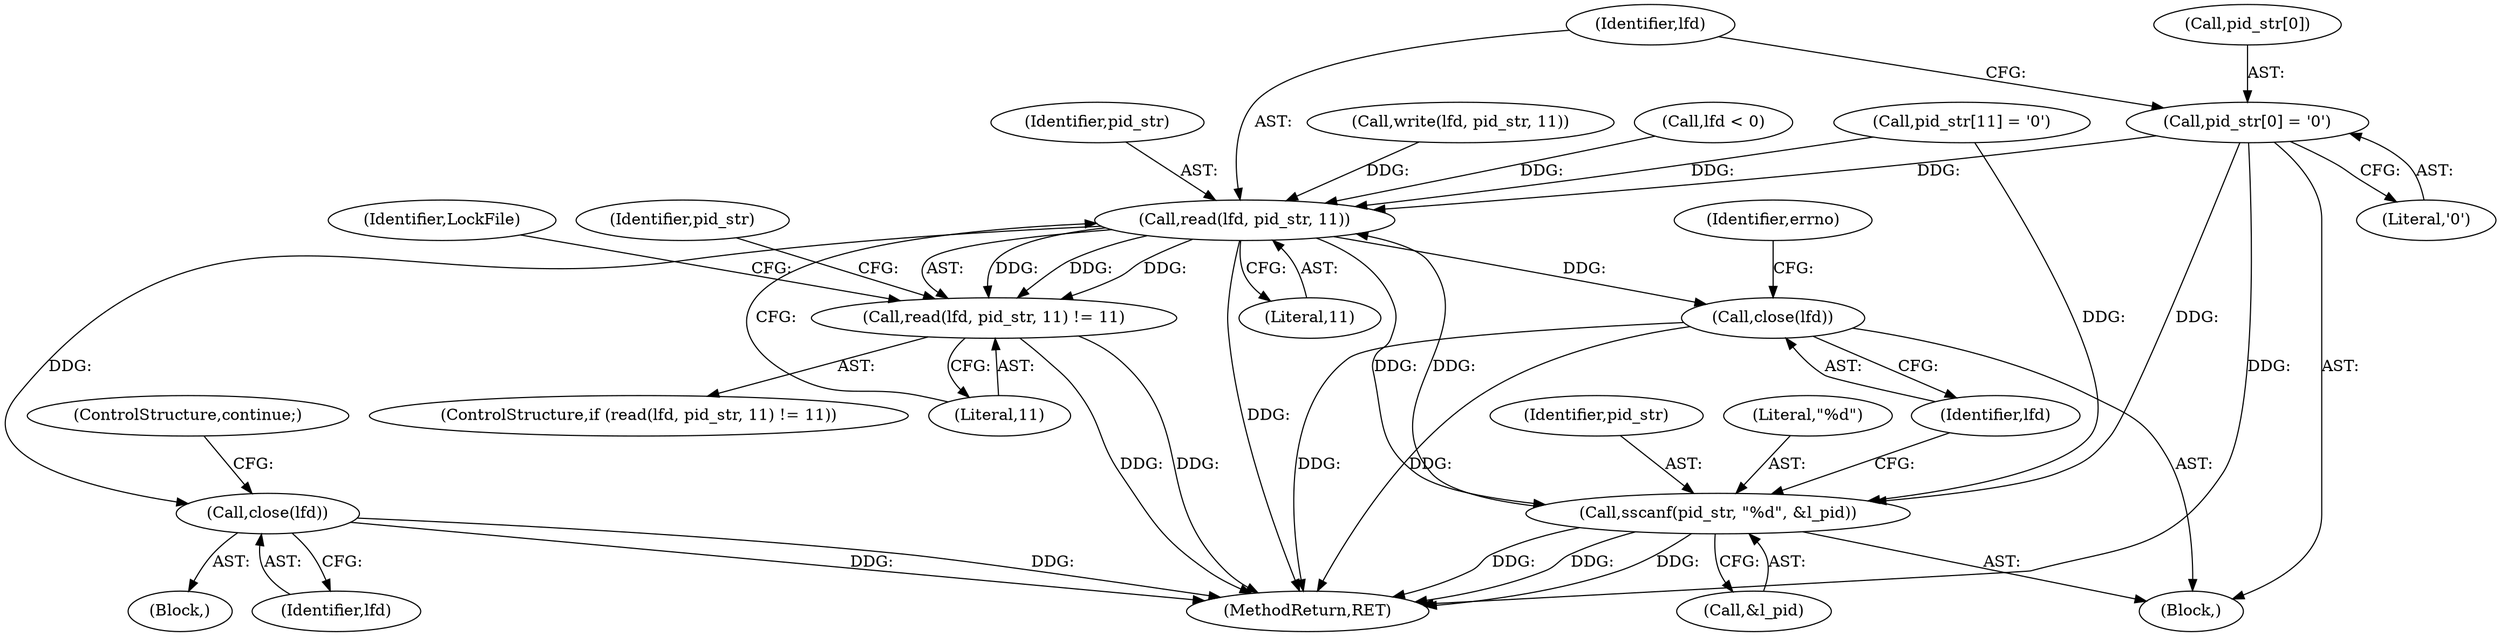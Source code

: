 digraph "0_xserver_6ba44b91e37622ef8c146d8f2ac92d708a18ed34@array" {
"1000309" [label="(Call,pid_str[0] = '\0')"];
"1000316" [label="(Call,read(lfd, pid_str, 11))"];
"1000315" [label="(Call,read(lfd, pid_str, 11) != 11)"];
"1000324" [label="(Call,close(lfd))"];
"1000332" [label="(Call,sscanf(pid_str, \"%d\", &l_pid))"];
"1000337" [label="(Call,close(lfd))"];
"1000333" [label="(Identifier,pid_str)"];
"1000316" [label="(Call,read(lfd, pid_str, 11))"];
"1000309" [label="(Call,pid_str[0] = '\0')"];
"1000315" [label="(Call,read(lfd, pid_str, 11) != 11)"];
"1000321" [label="(Block,)"];
"1000340" [label="(Identifier,errno)"];
"1000318" [label="(Identifier,pid_str)"];
"1000325" [label="(Identifier,lfd)"];
"1000320" [label="(Literal,11)"];
"1000327" [label="(Call,pid_str[11] = '\0')"];
"1000323" [label="(Identifier,LockFile)"];
"1000317" [label="(Identifier,lfd)"];
"1000313" [label="(Literal,'\0')"];
"1000324" [label="(Call,close(lfd))"];
"1000334" [label="(Literal,\"%d\")"];
"1000337" [label="(Call,close(lfd))"];
"1000335" [label="(Call,&l_pid)"];
"1000326" [label="(ControlStructure,continue;)"];
"1000329" [label="(Identifier,pid_str)"];
"1000392" [label="(MethodReturn,RET)"];
"1000291" [label="(Block,)"];
"1000319" [label="(Literal,11)"];
"1000310" [label="(Call,pid_str[0])"];
"1000332" [label="(Call,sscanf(pid_str, \"%d\", &l_pid))"];
"1000338" [label="(Identifier,lfd)"];
"1000251" [label="(Call,write(lfd, pid_str, 11))"];
"1000314" [label="(ControlStructure,if (read(lfd, pid_str, 11) != 11))"];
"1000300" [label="(Call,lfd < 0)"];
"1000309" -> "1000291"  [label="AST: "];
"1000309" -> "1000313"  [label="CFG: "];
"1000310" -> "1000309"  [label="AST: "];
"1000313" -> "1000309"  [label="AST: "];
"1000317" -> "1000309"  [label="CFG: "];
"1000309" -> "1000392"  [label="DDG: "];
"1000309" -> "1000316"  [label="DDG: "];
"1000309" -> "1000332"  [label="DDG: "];
"1000316" -> "1000315"  [label="AST: "];
"1000316" -> "1000319"  [label="CFG: "];
"1000317" -> "1000316"  [label="AST: "];
"1000318" -> "1000316"  [label="AST: "];
"1000319" -> "1000316"  [label="AST: "];
"1000320" -> "1000316"  [label="CFG: "];
"1000316" -> "1000392"  [label="DDG: "];
"1000316" -> "1000315"  [label="DDG: "];
"1000316" -> "1000315"  [label="DDG: "];
"1000316" -> "1000315"  [label="DDG: "];
"1000300" -> "1000316"  [label="DDG: "];
"1000332" -> "1000316"  [label="DDG: "];
"1000327" -> "1000316"  [label="DDG: "];
"1000251" -> "1000316"  [label="DDG: "];
"1000316" -> "1000324"  [label="DDG: "];
"1000316" -> "1000332"  [label="DDG: "];
"1000316" -> "1000337"  [label="DDG: "];
"1000315" -> "1000314"  [label="AST: "];
"1000315" -> "1000320"  [label="CFG: "];
"1000320" -> "1000315"  [label="AST: "];
"1000323" -> "1000315"  [label="CFG: "];
"1000329" -> "1000315"  [label="CFG: "];
"1000315" -> "1000392"  [label="DDG: "];
"1000315" -> "1000392"  [label="DDG: "];
"1000324" -> "1000321"  [label="AST: "];
"1000324" -> "1000325"  [label="CFG: "];
"1000325" -> "1000324"  [label="AST: "];
"1000326" -> "1000324"  [label="CFG: "];
"1000324" -> "1000392"  [label="DDG: "];
"1000324" -> "1000392"  [label="DDG: "];
"1000332" -> "1000291"  [label="AST: "];
"1000332" -> "1000335"  [label="CFG: "];
"1000333" -> "1000332"  [label="AST: "];
"1000334" -> "1000332"  [label="AST: "];
"1000335" -> "1000332"  [label="AST: "];
"1000338" -> "1000332"  [label="CFG: "];
"1000332" -> "1000392"  [label="DDG: "];
"1000332" -> "1000392"  [label="DDG: "];
"1000332" -> "1000392"  [label="DDG: "];
"1000327" -> "1000332"  [label="DDG: "];
"1000337" -> "1000291"  [label="AST: "];
"1000337" -> "1000338"  [label="CFG: "];
"1000338" -> "1000337"  [label="AST: "];
"1000340" -> "1000337"  [label="CFG: "];
"1000337" -> "1000392"  [label="DDG: "];
"1000337" -> "1000392"  [label="DDG: "];
}
